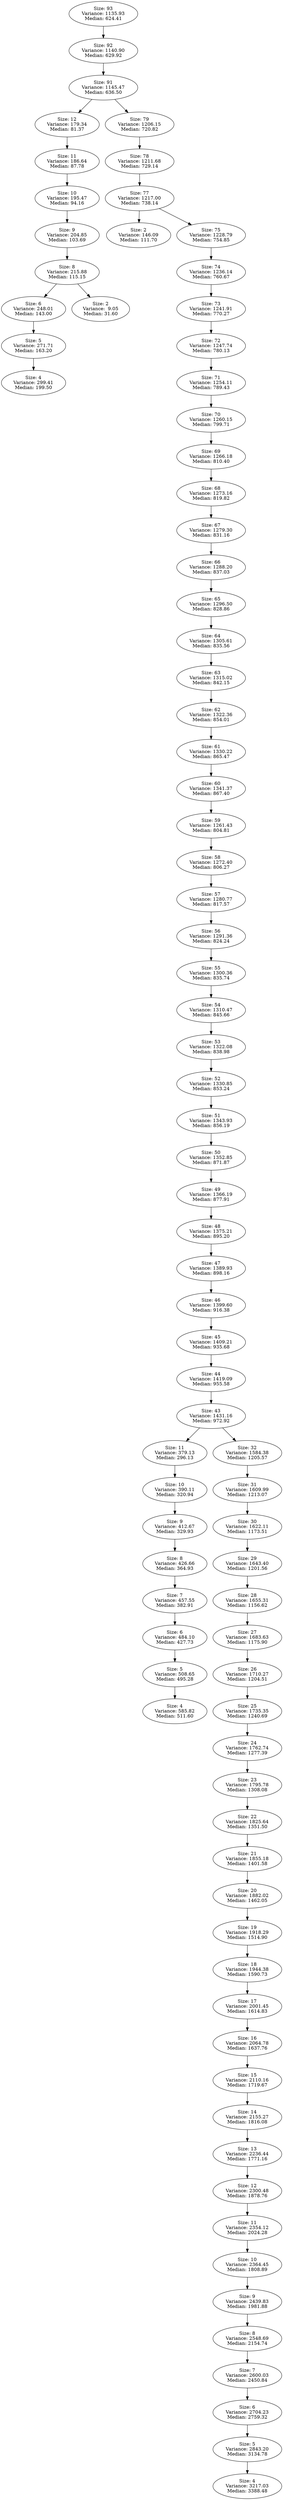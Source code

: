 DIGRAPH G {
"Size: 93\nVariance: 1135.93\nMedian: 624.41" -> "Size: 92\nVariance: 1140.90\nMedian: 629.92" L=0;
"Size: 92\nVariance: 1140.90\nMedian: 629.92" -> "Size: 91\nVariance: 1145.47\nMedian: 636.50" L=1;
"Size: 91\nVariance: 1145.47\nMedian: 636.50" -> "Size: 12\nVariance: 179.34\nMedian: 81.37" L=2;
"Size: 91\nVariance: 1145.47\nMedian: 636.50" -> "Size: 79\nVariance: 1206.15\nMedian: 720.82" L=2;
"Size: 12\nVariance: 179.34\nMedian: 81.37" -> "Size: 11\nVariance: 186.64\nMedian: 87.78" L=3;
"Size: 11\nVariance: 186.64\nMedian: 87.78" -> "Size: 10\nVariance: 195.47\nMedian: 94.16" L=4;
"Size: 10\nVariance: 195.47\nMedian: 94.16" -> "Size: 9\nVariance: 204.85\nMedian: 103.69" L=5;
"Size: 9\nVariance: 204.85\nMedian: 103.69" -> "Size: 8\nVariance: 215.88\nMedian: 115.15" L=6;
"Size: 8\nVariance: 215.88\nMedian: 115.15" -> "Size: 6\nVariance: 248.01\nMedian: 143.00" L=7;
"Size: 8\nVariance: 215.88\nMedian: 115.15" -> "Size: 2\nVariance:  9.05\nMedian: 31.60" L=7;
"Size: 6\nVariance: 248.01\nMedian: 143.00" -> "Size: 5\nVariance: 271.71\nMedian: 163.20" L=8;
"Size: 5\nVariance: 271.71\nMedian: 163.20" -> "Size: 4\nVariance: 299.41\nMedian: 199.50" L=9;
"Size: 79\nVariance: 1206.15\nMedian: 720.82" -> "Size: 78\nVariance: 1211.68\nMedian: 729.14" L=3;
"Size: 78\nVariance: 1211.68\nMedian: 729.14" -> "Size: 77\nVariance: 1217.00\nMedian: 738.14" L=4;
"Size: 77\nVariance: 1217.00\nMedian: 738.14" -> "Size: 2\nVariance: 146.09\nMedian: 111.70" L=5;
"Size: 77\nVariance: 1217.00\nMedian: 738.14" -> "Size: 75\nVariance: 1228.79\nMedian: 754.85" L=5;
"Size: 75\nVariance: 1228.79\nMedian: 754.85" -> "Size: 74\nVariance: 1236.14\nMedian: 760.67" L=6;
"Size: 74\nVariance: 1236.14\nMedian: 760.67" -> "Size: 73\nVariance: 1241.91\nMedian: 770.27" L=7;
"Size: 73\nVariance: 1241.91\nMedian: 770.27" -> "Size: 72\nVariance: 1247.74\nMedian: 780.13" L=8;
"Size: 72\nVariance: 1247.74\nMedian: 780.13" -> "Size: 71\nVariance: 1254.11\nMedian: 789.43" L=9;
"Size: 71\nVariance: 1254.11\nMedian: 789.43" -> "Size: 70\nVariance: 1260.15\nMedian: 799.71" L=10;
"Size: 70\nVariance: 1260.15\nMedian: 799.71" -> "Size: 69\nVariance: 1266.18\nMedian: 810.40" L=11;
"Size: 69\nVariance: 1266.18\nMedian: 810.40" -> "Size: 68\nVariance: 1273.16\nMedian: 819.82" L=12;
"Size: 68\nVariance: 1273.16\nMedian: 819.82" -> "Size: 67\nVariance: 1279.30\nMedian: 831.16" L=13;
"Size: 67\nVariance: 1279.30\nMedian: 831.16" -> "Size: 66\nVariance: 1288.20\nMedian: 837.03" L=14;
"Size: 66\nVariance: 1288.20\nMedian: 837.03" -> "Size: 65\nVariance: 1296.50\nMedian: 828.86" L=15;
"Size: 65\nVariance: 1296.50\nMedian: 828.86" -> "Size: 64\nVariance: 1305.61\nMedian: 835.56" L=16;
"Size: 64\nVariance: 1305.61\nMedian: 835.56" -> "Size: 63\nVariance: 1315.02\nMedian: 842.15" L=17;
"Size: 63\nVariance: 1315.02\nMedian: 842.15" -> "Size: 62\nVariance: 1322.36\nMedian: 854.01" L=18;
"Size: 62\nVariance: 1322.36\nMedian: 854.01" -> "Size: 61\nVariance: 1330.22\nMedian: 865.47" L=19;
"Size: 61\nVariance: 1330.22\nMedian: 865.47" -> "Size: 60\nVariance: 1341.37\nMedian: 867.40" L=20;
"Size: 60\nVariance: 1341.37\nMedian: 867.40" -> "Size: 59\nVariance: 1261.43\nMedian: 804.81" L=21;
"Size: 59\nVariance: 1261.43\nMedian: 804.81" -> "Size: 58\nVariance: 1272.40\nMedian: 806.27" L=22;
"Size: 58\nVariance: 1272.40\nMedian: 806.27" -> "Size: 57\nVariance: 1280.77\nMedian: 817.57" L=23;
"Size: 57\nVariance: 1280.77\nMedian: 817.57" -> "Size: 56\nVariance: 1291.36\nMedian: 824.24" L=24;
"Size: 56\nVariance: 1291.36\nMedian: 824.24" -> "Size: 55\nVariance: 1300.36\nMedian: 835.74" L=25;
"Size: 55\nVariance: 1300.36\nMedian: 835.74" -> "Size: 54\nVariance: 1310.47\nMedian: 845.66" L=26;
"Size: 54\nVariance: 1310.47\nMedian: 845.66" -> "Size: 53\nVariance: 1322.08\nMedian: 838.98" L=27;
"Size: 53\nVariance: 1322.08\nMedian: 838.98" -> "Size: 52\nVariance: 1330.85\nMedian: 853.24" L=28;
"Size: 52\nVariance: 1330.85\nMedian: 853.24" -> "Size: 51\nVariance: 1343.93\nMedian: 856.19" L=29;
"Size: 51\nVariance: 1343.93\nMedian: 856.19" -> "Size: 50\nVariance: 1352.85\nMedian: 871.87" L=30;
"Size: 50\nVariance: 1352.85\nMedian: 871.87" -> "Size: 49\nVariance: 1366.19\nMedian: 877.91" L=31;
"Size: 49\nVariance: 1366.19\nMedian: 877.91" -> "Size: 48\nVariance: 1375.21\nMedian: 895.20" L=32;
"Size: 48\nVariance: 1375.21\nMedian: 895.20" -> "Size: 47\nVariance: 1389.93\nMedian: 898.16" L=33;
"Size: 47\nVariance: 1389.93\nMedian: 898.16" -> "Size: 46\nVariance: 1399.60\nMedian: 916.38" L=34;
"Size: 46\nVariance: 1399.60\nMedian: 916.38" -> "Size: 45\nVariance: 1409.21\nMedian: 935.68" L=35;
"Size: 45\nVariance: 1409.21\nMedian: 935.68" -> "Size: 44\nVariance: 1419.09\nMedian: 955.58" L=36;
"Size: 44\nVariance: 1419.09\nMedian: 955.58" -> "Size: 43\nVariance: 1431.16\nMedian: 972.92" L=37;
"Size: 43\nVariance: 1431.16\nMedian: 972.92" -> "Size: 11\nVariance: 379.13\nMedian: 296.13" L=38;
"Size: 43\nVariance: 1431.16\nMedian: 972.92" -> "Size: 32\nVariance: 1584.38\nMedian: 1205.57" L=38;
"Size: 11\nVariance: 379.13\nMedian: 296.13" -> "Size: 10\nVariance: 390.11\nMedian: 320.94" L=39;
"Size: 10\nVariance: 390.11\nMedian: 320.94" -> "Size: 9\nVariance: 412.67\nMedian: 329.93" L=40;
"Size: 9\nVariance: 412.67\nMedian: 329.93" -> "Size: 8\nVariance: 426.66\nMedian: 364.93" L=41;
"Size: 8\nVariance: 426.66\nMedian: 364.93" -> "Size: 7\nVariance: 457.55\nMedian: 382.91" L=42;
"Size: 7\nVariance: 457.55\nMedian: 382.91" -> "Size: 6\nVariance: 484.10\nMedian: 427.73" L=43;
"Size: 6\nVariance: 484.10\nMedian: 427.73" -> "Size: 5\nVariance: 508.65\nMedian: 495.28" L=44;
"Size: 5\nVariance: 508.65\nMedian: 495.28" -> "Size: 4\nVariance: 585.82\nMedian: 511.60" L=45;
"Size: 32\nVariance: 1584.38\nMedian: 1205.57" -> "Size: 31\nVariance: 1609.99\nMedian: 1213.07" L=39;
"Size: 31\nVariance: 1609.99\nMedian: 1213.07" -> "Size: 30\nVariance: 1622.11\nMedian: 1173.51" L=40;
"Size: 30\nVariance: 1622.11\nMedian: 1173.51" -> "Size: 29\nVariance: 1643.40\nMedian: 1201.56" L=41;
"Size: 29\nVariance: 1643.40\nMedian: 1201.56" -> "Size: 28\nVariance: 1655.31\nMedian: 1156.62" L=42;
"Size: 28\nVariance: 1655.31\nMedian: 1156.62" -> "Size: 27\nVariance: 1683.63\nMedian: 1175.90" L=43;
"Size: 27\nVariance: 1683.63\nMedian: 1175.90" -> "Size: 26\nVariance: 1710.27\nMedian: 1204.51" L=44;
"Size: 26\nVariance: 1710.27\nMedian: 1204.51" -> "Size: 25\nVariance: 1735.35\nMedian: 1240.69" L=45;
"Size: 25\nVariance: 1735.35\nMedian: 1240.69" -> "Size: 24\nVariance: 1762.74\nMedian: 1277.39" L=46;
"Size: 24\nVariance: 1762.74\nMedian: 1277.39" -> "Size: 23\nVariance: 1795.78\nMedian: 1308.08" L=47;
"Size: 23\nVariance: 1795.78\nMedian: 1308.08" -> "Size: 22\nVariance: 1825.64\nMedian: 1351.50" L=48;
"Size: 22\nVariance: 1825.64\nMedian: 1351.50" -> "Size: 21\nVariance: 1855.18\nMedian: 1401.58" L=49;
"Size: 21\nVariance: 1855.18\nMedian: 1401.58" -> "Size: 20\nVariance: 1882.02\nMedian: 1462.05" L=50;
"Size: 20\nVariance: 1882.02\nMedian: 1462.05" -> "Size: 19\nVariance: 1918.29\nMedian: 1514.90" L=51;
"Size: 19\nVariance: 1918.29\nMedian: 1514.90" -> "Size: 18\nVariance: 1944.38\nMedian: 1590.73" L=52;
"Size: 18\nVariance: 1944.38\nMedian: 1590.73" -> "Size: 17\nVariance: 2001.45\nMedian: 1614.83" L=53;
"Size: 17\nVariance: 2001.45\nMedian: 1614.83" -> "Size: 16\nVariance: 2064.78\nMedian: 1637.76" L=54;
"Size: 16\nVariance: 2064.78\nMedian: 1637.76" -> "Size: 15\nVariance: 2110.16\nMedian: 1719.67" L=55;
"Size: 15\nVariance: 2110.16\nMedian: 1719.67" -> "Size: 14\nVariance: 2155.27\nMedian: 1816.08" L=56;
"Size: 14\nVariance: 2155.27\nMedian: 1816.08" -> "Size: 13\nVariance: 2236.44\nMedian: 1771.16" L=57;
"Size: 13\nVariance: 2236.44\nMedian: 1771.16" -> "Size: 12\nVariance: 2300.48\nMedian: 1878.76" L=58;
"Size: 12\nVariance: 2300.48\nMedian: 1878.76" -> "Size: 11\nVariance: 2354.12\nMedian: 2024.28" L=59;
"Size: 11\nVariance: 2354.12\nMedian: 2024.28" -> "Size: 10\nVariance: 2364.45\nMedian: 1808.89" L=60;
"Size: 10\nVariance: 2364.45\nMedian: 1808.89" -> "Size: 9\nVariance: 2439.83\nMedian: 1981.88" L=61;
"Size: 9\nVariance: 2439.83\nMedian: 1981.88" -> "Size: 8\nVariance: 2548.69\nMedian: 2154.74" L=62;
"Size: 8\nVariance: 2548.69\nMedian: 2154.74" -> "Size: 7\nVariance: 2600.03\nMedian: 2450.84" L=63;
"Size: 7\nVariance: 2600.03\nMedian: 2450.84" -> "Size: 6\nVariance: 2704.23\nMedian: 2759.32" L=64;
"Size: 6\nVariance: 2704.23\nMedian: 2759.32" -> "Size: 5\nVariance: 2843.20\nMedian: 3134.78" L=65;
"Size: 5\nVariance: 2843.20\nMedian: 3134.78" -> "Size: 4\nVariance: 3217.03\nMedian: 3388.48" L=66;
}
